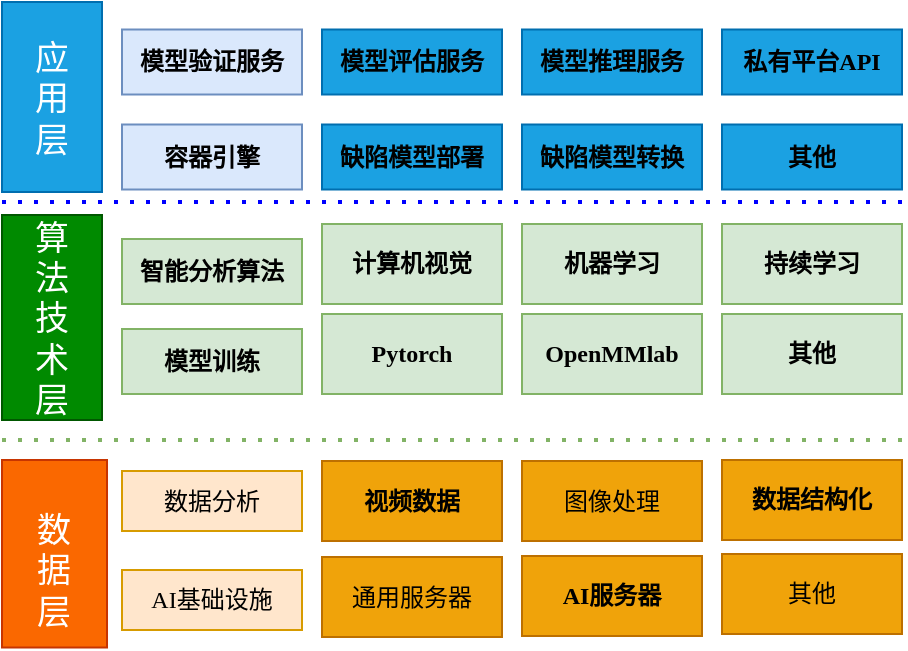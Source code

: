 <mxfile version="20.2.2" type="github">
  <diagram id="LE4c7SaQOkgi2_fTezmZ" name="Page-1">
    <mxGraphModel dx="779" dy="383" grid="1" gridSize="10" guides="1" tooltips="1" connect="1" arrows="1" fold="1" page="1" pageScale="1" pageWidth="827" pageHeight="1169" math="0" shadow="0">
      <root>
        <mxCell id="0" />
        <mxCell id="1" parent="0" />
        <mxCell id="enxGzovfLy_JIHNYhwGa-10" value="数据分析" style="rounded=0;whiteSpace=wrap;html=1;fillColor=#ffe6cc;strokeColor=#d79b00;fontFamily=Times New Roman;" parent="1" vertex="1">
          <mxGeometry x="210" y="545.5" width="90" height="30" as="geometry" />
        </mxCell>
        <mxCell id="enxGzovfLy_JIHNYhwGa-11" value="" style="rounded=0;whiteSpace=wrap;html=1;rotation=-90;fillColor=#fa6800;fontColor=#000000;strokeColor=#C73500;fontFamily=Times New Roman;" parent="1" vertex="1">
          <mxGeometry x="129.38" y="560.63" width="93.75" height="52.5" as="geometry" />
        </mxCell>
        <mxCell id="enxGzovfLy_JIHNYhwGa-14" value="" style="rounded=0;whiteSpace=wrap;html=1;rotation=90;fillColor=#1ba1e2;fontColor=#ffffff;strokeColor=#006EAF;fontFamily=Times New Roman;" parent="1" vertex="1">
          <mxGeometry x="127.5" y="333.5" width="95" height="50" as="geometry" />
        </mxCell>
        <mxCell id="enxGzovfLy_JIHNYhwGa-15" value="&lt;font color=&quot;#ffffff&quot;&gt;应用层&lt;/font&gt;" style="text;html=1;strokeColor=none;fillColor=none;align=center;verticalAlign=middle;whiteSpace=wrap;rounded=0;fontSize=17;fontColor=#3333FF;fontFamily=Times New Roman;" parent="1" vertex="1">
          <mxGeometry x="165" y="324.75" width="20" height="70" as="geometry" />
        </mxCell>
        <mxCell id="enxGzovfLy_JIHNYhwGa-17" value="" style="rounded=0;whiteSpace=wrap;html=1;rotation=90;fillColor=#008a00;fontColor=#ffffff;strokeColor=#005700;fontFamily=Times New Roman;" parent="1" vertex="1">
          <mxGeometry x="123.75" y="443.75" width="102.5" height="50" as="geometry" />
        </mxCell>
        <mxCell id="enxGzovfLy_JIHNYhwGa-18" value="&lt;span style=&quot;color: rgb(255, 255, 255);&quot;&gt;算法技术层&lt;/span&gt;" style="text;html=1;strokeColor=none;fillColor=none;align=center;verticalAlign=middle;whiteSpace=wrap;rounded=0;fontSize=17;fontColor=#3333FF;fontFamily=Times New Roman;" parent="1" vertex="1">
          <mxGeometry x="165" y="430" width="20" height="80" as="geometry" />
        </mxCell>
        <mxCell id="enxGzovfLy_JIHNYhwGa-19" value="&lt;font color=&quot;#ffffff&quot;&gt;数据层&lt;/font&gt;" style="text;html=1;strokeColor=none;fillColor=none;align=center;verticalAlign=middle;whiteSpace=wrap;rounded=0;fontSize=17;fontColor=#3333FF;fontFamily=Times New Roman;" parent="1" vertex="1">
          <mxGeometry x="166.25" y="562.5" width="20" height="67.5" as="geometry" />
        </mxCell>
        <mxCell id="enxGzovfLy_JIHNYhwGa-20" value="" style="endArrow=none;dashed=1;html=1;dashPattern=1 3;strokeWidth=2;rounded=0;fontSize=17;fontColor=#FFFFFF;fillColor=#d5e8d4;strokeColor=#82b366;fontFamily=Times New Roman;" parent="1" edge="1">
          <mxGeometry width="50" height="50" relative="1" as="geometry">
            <mxPoint x="150" y="530" as="sourcePoint" />
            <mxPoint x="600" y="530" as="targetPoint" />
            <Array as="points">
              <mxPoint x="370" y="530" />
            </Array>
          </mxGeometry>
        </mxCell>
        <mxCell id="enxGzovfLy_JIHNYhwGa-21" value="" style="endArrow=none;dashed=1;html=1;dashPattern=1 3;strokeWidth=2;rounded=0;fontSize=17;fontColor=#FFFFFF;fillColor=#d5e8d4;strokeColor=#0000FF;fontFamily=Times New Roman;" parent="1" edge="1">
          <mxGeometry width="50" height="50" relative="1" as="geometry">
            <mxPoint x="150" y="411" as="sourcePoint" />
            <mxPoint x="600" y="411" as="targetPoint" />
          </mxGeometry>
        </mxCell>
        <mxCell id="enxGzovfLy_JIHNYhwGa-34" value="计算机视觉" style="rounded=0;whiteSpace=wrap;html=1;fillColor=#d5e8d4;strokeColor=#82b366;fontStyle=1;fontFamily=Times New Roman;" parent="1" vertex="1">
          <mxGeometry x="310" y="422" width="90" height="40" as="geometry" />
        </mxCell>
        <mxCell id="enxGzovfLy_JIHNYhwGa-35" value="&lt;b&gt;Pytorch&lt;/b&gt;" style="rounded=0;whiteSpace=wrap;html=1;fillColor=#d5e8d4;strokeColor=#82b366;fontFamily=Times New Roman;" parent="1" vertex="1">
          <mxGeometry x="310" y="467" width="90" height="40" as="geometry" />
        </mxCell>
        <mxCell id="enxGzovfLy_JIHNYhwGa-40" value="&lt;b&gt;机器学习&lt;/b&gt;" style="rounded=0;whiteSpace=wrap;html=1;fillColor=#d5e8d4;strokeColor=#82b366;fontFamily=Times New Roman;" parent="1" vertex="1">
          <mxGeometry x="410" y="422" width="90" height="40" as="geometry" />
        </mxCell>
        <mxCell id="enxGzovfLy_JIHNYhwGa-41" value="&lt;b&gt;OpenMMlab&lt;/b&gt;" style="rounded=0;whiteSpace=wrap;html=1;fillColor=#d5e8d4;strokeColor=#82b366;fontFamily=Times New Roman;" parent="1" vertex="1">
          <mxGeometry x="410" y="467" width="90" height="40" as="geometry" />
        </mxCell>
        <mxCell id="enxGzovfLy_JIHNYhwGa-43" value="视频数据" style="rounded=0;whiteSpace=wrap;html=1;fillColor=#f0a30a;strokeColor=#BD7000;fontColor=#000000;fontStyle=1;fontFamily=Times New Roman;" parent="1" vertex="1">
          <mxGeometry x="310" y="540.5" width="90" height="40" as="geometry" />
        </mxCell>
        <mxCell id="enxGzovfLy_JIHNYhwGa-44" value="通用服务器" style="rounded=0;whiteSpace=wrap;html=1;fillColor=#f0a30a;strokeColor=#BD7000;fontColor=#000000;fontFamily=Times New Roman;" parent="1" vertex="1">
          <mxGeometry x="310" y="588.5" width="90" height="40" as="geometry" />
        </mxCell>
        <mxCell id="enxGzovfLy_JIHNYhwGa-46" value="图像处理" style="rounded=0;whiteSpace=wrap;html=1;fillColor=#f0a30a;strokeColor=#BD7000;fontColor=#000000;fontFamily=Times New Roman;" parent="1" vertex="1">
          <mxGeometry x="410" y="540.5" width="90" height="40" as="geometry" />
        </mxCell>
        <mxCell id="enxGzovfLy_JIHNYhwGa-47" value="&lt;b&gt;AI服务器&lt;/b&gt;" style="rounded=0;whiteSpace=wrap;html=1;fillColor=#f0a30a;strokeColor=#BD7000;fontColor=#000000;fontFamily=Times New Roman;" parent="1" vertex="1">
          <mxGeometry x="410" y="588" width="90" height="40" as="geometry" />
        </mxCell>
        <mxCell id="enxGzovfLy_JIHNYhwGa-49" value="&lt;b&gt;数据结构化&lt;/b&gt;" style="rounded=0;whiteSpace=wrap;html=1;fillColor=#f0a30a;strokeColor=#BD7000;fontColor=#000000;fontFamily=Times New Roman;" parent="1" vertex="1">
          <mxGeometry x="510" y="540" width="90" height="40" as="geometry" />
        </mxCell>
        <mxCell id="enxGzovfLy_JIHNYhwGa-50" value="其他" style="rounded=0;whiteSpace=wrap;html=1;fillColor=#f0a30a;strokeColor=#BD7000;fontColor=#000000;fontFamily=Times New Roman;" parent="1" vertex="1">
          <mxGeometry x="510" y="587" width="90" height="40" as="geometry" />
        </mxCell>
        <mxCell id="enxGzovfLy_JIHNYhwGa-53" value="AI基础设施" style="rounded=0;whiteSpace=wrap;html=1;fillColor=#ffe6cc;strokeColor=#d79b00;fontFamily=Times New Roman;" parent="1" vertex="1">
          <mxGeometry x="210" y="595" width="90" height="30" as="geometry" />
        </mxCell>
        <mxCell id="enxGzovfLy_JIHNYhwGa-55" value="&lt;b&gt;模型训练&lt;/b&gt;" style="rounded=0;whiteSpace=wrap;html=1;fillColor=#d5e8d4;strokeColor=#82b366;fontFamily=Times New Roman;" parent="1" vertex="1">
          <mxGeometry x="210" y="474.5" width="90" height="32.5" as="geometry" />
        </mxCell>
        <mxCell id="enxGzovfLy_JIHNYhwGa-56" value="&lt;b&gt;智能分析算法&lt;/b&gt;" style="rounded=0;whiteSpace=wrap;html=1;fillColor=#d5e8d4;strokeColor=#82b366;fontFamily=Times New Roman;" parent="1" vertex="1">
          <mxGeometry x="210" y="429.5" width="90" height="32.5" as="geometry" />
        </mxCell>
        <mxCell id="BBXqaFTru5XH4FBb02SN-1" value="&lt;font color=&quot;#000000&quot;&gt;&lt;b&gt;模型验证服务&lt;/b&gt;&lt;/font&gt;" style="rounded=0;whiteSpace=wrap;html=1;fillColor=#dae8fc;strokeColor=#6c8ebf;fontFamily=Times New Roman;" parent="1" vertex="1">
          <mxGeometry x="210" y="324.75" width="90" height="32.5" as="geometry" />
        </mxCell>
        <mxCell id="BBXqaFTru5XH4FBb02SN-2" value="&lt;b style=&quot;color: rgb(0, 0, 0);&quot;&gt;缺陷模型部署&lt;/b&gt;" style="rounded=0;whiteSpace=wrap;html=1;fillColor=#1ba1e2;strokeColor=#006EAF;fontColor=#ffffff;fontFamily=Times New Roman;" parent="1" vertex="1">
          <mxGeometry x="310" y="372.25" width="90" height="32.5" as="geometry" />
        </mxCell>
        <mxCell id="BBXqaFTru5XH4FBb02SN-3" style="edgeStyle=orthogonalEdgeStyle;rounded=0;orthogonalLoop=1;jettySize=auto;html=1;exitX=0.5;exitY=1;exitDx=0;exitDy=0;" parent="1" source="BBXqaFTru5XH4FBb02SN-1" target="BBXqaFTru5XH4FBb02SN-1" edge="1">
          <mxGeometry relative="1" as="geometry" />
        </mxCell>
        <mxCell id="BBXqaFTru5XH4FBb02SN-4" value="&lt;b&gt;持续学习&lt;/b&gt;" style="rounded=0;whiteSpace=wrap;html=1;fillColor=#d5e8d4;strokeColor=#82b366;fontFamily=Times New Roman;" parent="1" vertex="1">
          <mxGeometry x="510" y="422" width="90" height="40" as="geometry" />
        </mxCell>
        <mxCell id="BBXqaFTru5XH4FBb02SN-5" value="&lt;font color=&quot;#000000&quot;&gt;&lt;b&gt;容器引擎&lt;/b&gt;&lt;/font&gt;" style="rounded=0;whiteSpace=wrap;html=1;fillColor=#dae8fc;strokeColor=#6c8ebf;fontFamily=Times New Roman;" parent="1" vertex="1">
          <mxGeometry x="210" y="372.25" width="90" height="32.5" as="geometry" />
        </mxCell>
        <mxCell id="BBXqaFTru5XH4FBb02SN-6" value="&lt;b style=&quot;color: rgb(0, 0, 0);&quot;&gt;缺陷模型转换&lt;/b&gt;" style="rounded=0;whiteSpace=wrap;html=1;fillColor=#1ba1e2;strokeColor=#006EAF;fontColor=#ffffff;fontFamily=Times New Roman;" parent="1" vertex="1">
          <mxGeometry x="410" y="372.25" width="90" height="32.5" as="geometry" />
        </mxCell>
        <mxCell id="BBXqaFTru5XH4FBb02SN-7" value="&lt;font color=&quot;#000000&quot;&gt;&lt;b&gt;模型评估服务&lt;/b&gt;&lt;/font&gt;" style="rounded=0;whiteSpace=wrap;html=1;fillColor=#1ba1e2;strokeColor=#006EAF;fontColor=#ffffff;fontFamily=Times New Roman;" parent="1" vertex="1">
          <mxGeometry x="310" y="324.75" width="90" height="32.5" as="geometry" />
        </mxCell>
        <mxCell id="BBXqaFTru5XH4FBb02SN-8" value="&lt;font color=&quot;#000000&quot;&gt;&lt;b&gt;模型推理服务&lt;/b&gt;&lt;/font&gt;" style="rounded=0;whiteSpace=wrap;html=1;fillColor=#1ba1e2;strokeColor=#006EAF;fontColor=#ffffff;fontFamily=Times New Roman;" parent="1" vertex="1">
          <mxGeometry x="410" y="324.75" width="90" height="32.5" as="geometry" />
        </mxCell>
        <mxCell id="BBXqaFTru5XH4FBb02SN-9" value="&lt;font color=&quot;#000000&quot;&gt;&lt;b&gt;私有平台API&lt;/b&gt;&lt;/font&gt;" style="rounded=0;whiteSpace=wrap;html=1;fillColor=#1ba1e2;strokeColor=#006EAF;fontColor=#ffffff;fontFamily=Times New Roman;" parent="1" vertex="1">
          <mxGeometry x="510" y="324.75" width="90" height="32.5" as="geometry" />
        </mxCell>
        <mxCell id="BBXqaFTru5XH4FBb02SN-10" value="&lt;font color=&quot;#000000&quot;&gt;&lt;b&gt;其他&lt;/b&gt;&lt;/font&gt;" style="rounded=0;whiteSpace=wrap;html=1;fillColor=#1ba1e2;strokeColor=#006EAF;fontColor=#ffffff;fontFamily=Times New Roman;" parent="1" vertex="1">
          <mxGeometry x="510" y="372.25" width="90" height="32.5" as="geometry" />
        </mxCell>
        <mxCell id="cehSXFBthe50A6d1R-HG-1" value="&lt;b&gt;其他&lt;/b&gt;" style="rounded=0;whiteSpace=wrap;html=1;fillColor=#d5e8d4;strokeColor=#82b366;fontFamily=Times New Roman;" vertex="1" parent="1">
          <mxGeometry x="510" y="467" width="90" height="40" as="geometry" />
        </mxCell>
      </root>
    </mxGraphModel>
  </diagram>
</mxfile>
